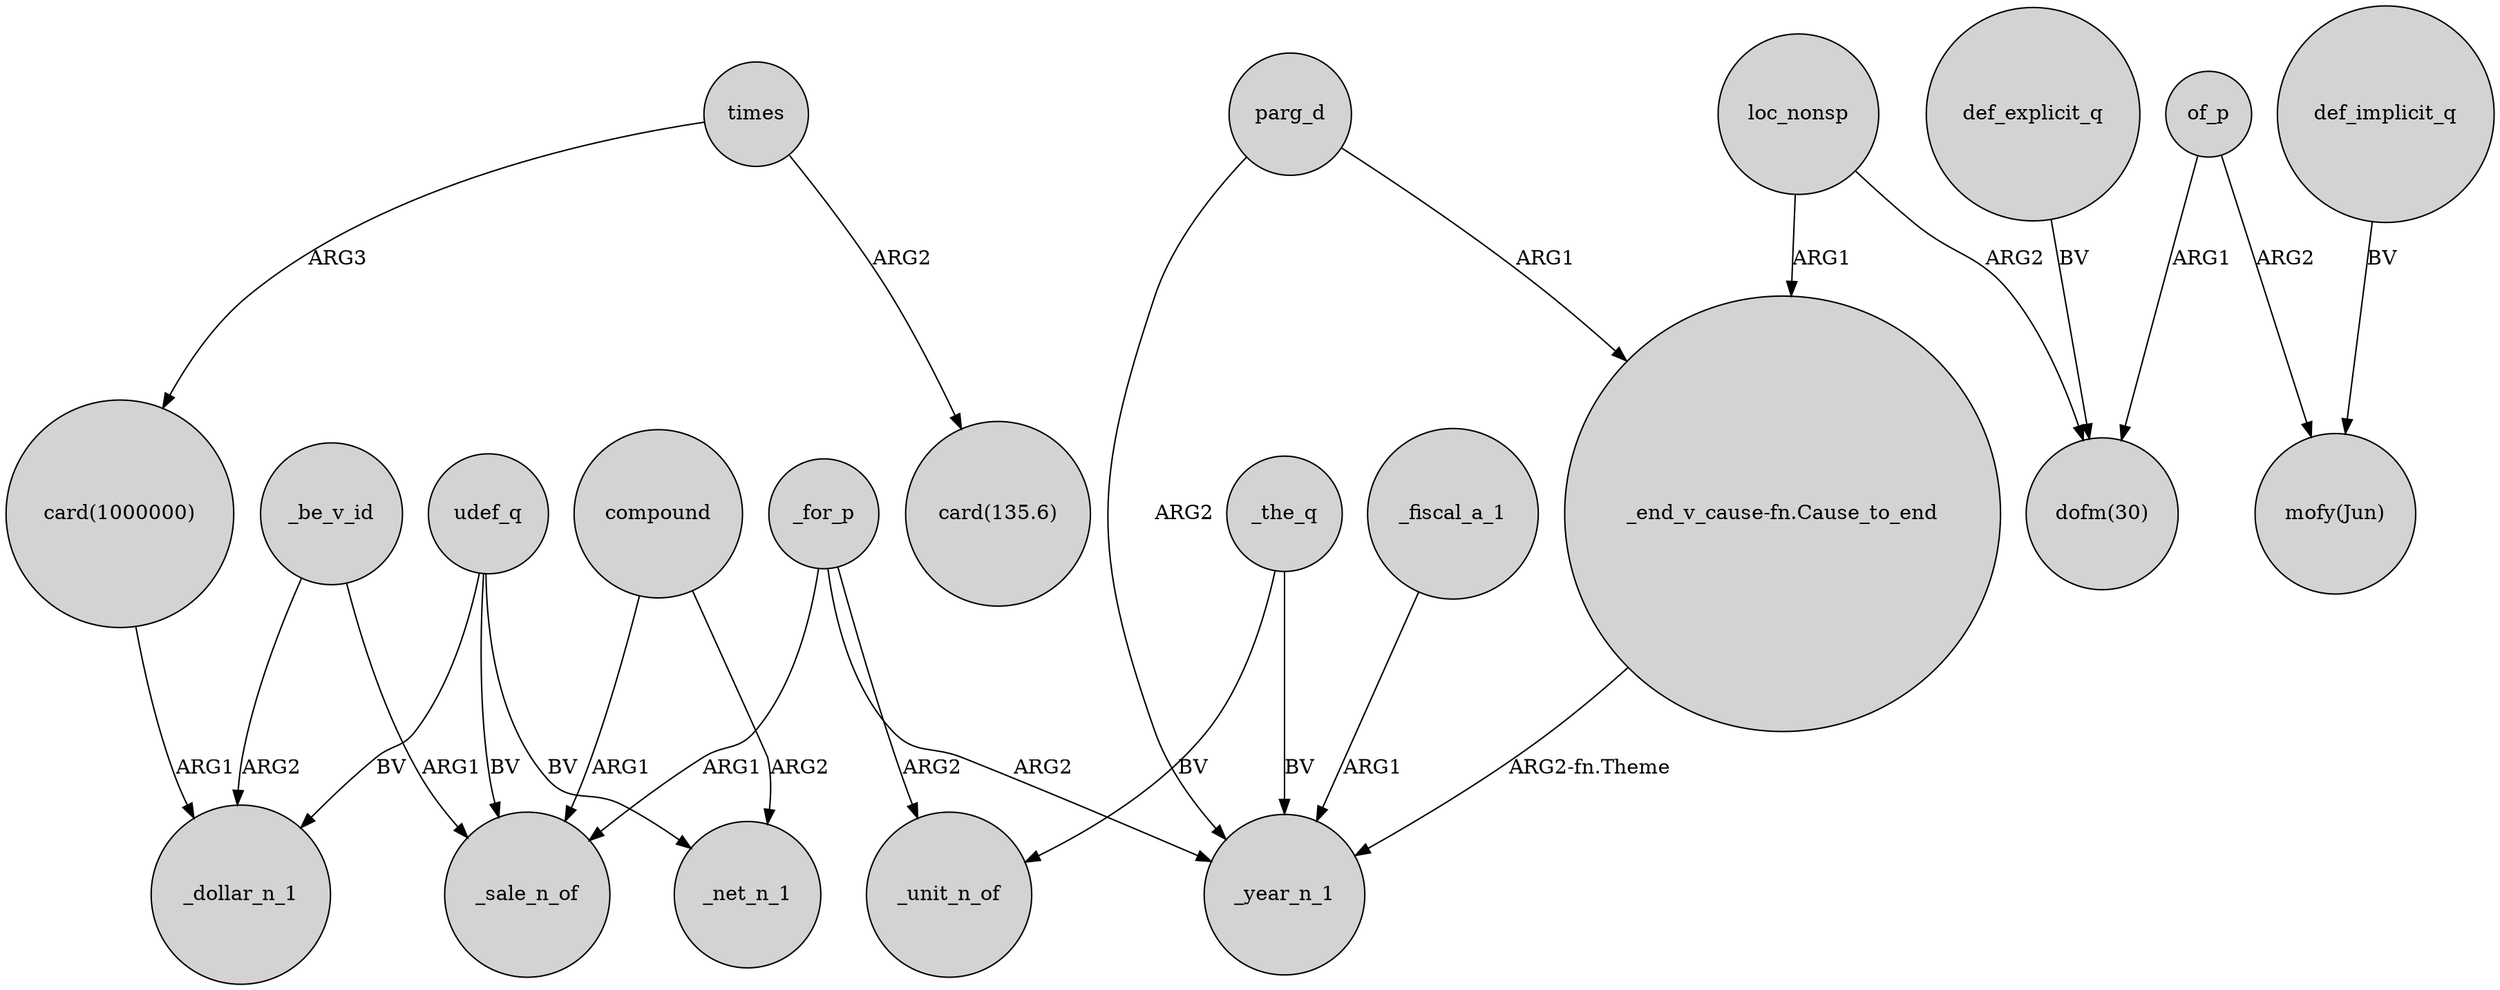 digraph {
	node [shape=circle style=filled]
	"card(1000000)" -> _dollar_n_1 [label=ARG1]
	_for_p -> _year_n_1 [label=ARG2]
	of_p -> "mofy(Jun)" [label=ARG2]
	parg_d -> _year_n_1 [label=ARG2]
	times -> "card(135.6)" [label=ARG2]
	_for_p -> _unit_n_of [label=ARG2]
	def_implicit_q -> "mofy(Jun)" [label=BV]
	def_explicit_q -> "dofm(30)" [label=BV]
	_be_v_id -> _dollar_n_1 [label=ARG2]
	loc_nonsp -> "dofm(30)" [label=ARG2]
	compound -> _net_n_1 [label=ARG2]
	times -> "card(1000000)" [label=ARG3]
	loc_nonsp -> "_end_v_cause-fn.Cause_to_end" [label=ARG1]
	parg_d -> "_end_v_cause-fn.Cause_to_end" [label=ARG1]
	_for_p -> _sale_n_of [label=ARG1]
	_the_q -> _year_n_1 [label=BV]
	compound -> _sale_n_of [label=ARG1]
	udef_q -> _sale_n_of [label=BV]
	udef_q -> _net_n_1 [label=BV]
	_be_v_id -> _sale_n_of [label=ARG1]
	_fiscal_a_1 -> _year_n_1 [label=ARG1]
	of_p -> "dofm(30)" [label=ARG1]
	_the_q -> _unit_n_of [label=BV]
	"_end_v_cause-fn.Cause_to_end" -> _year_n_1 [label="ARG2-fn.Theme"]
	udef_q -> _dollar_n_1 [label=BV]
}
